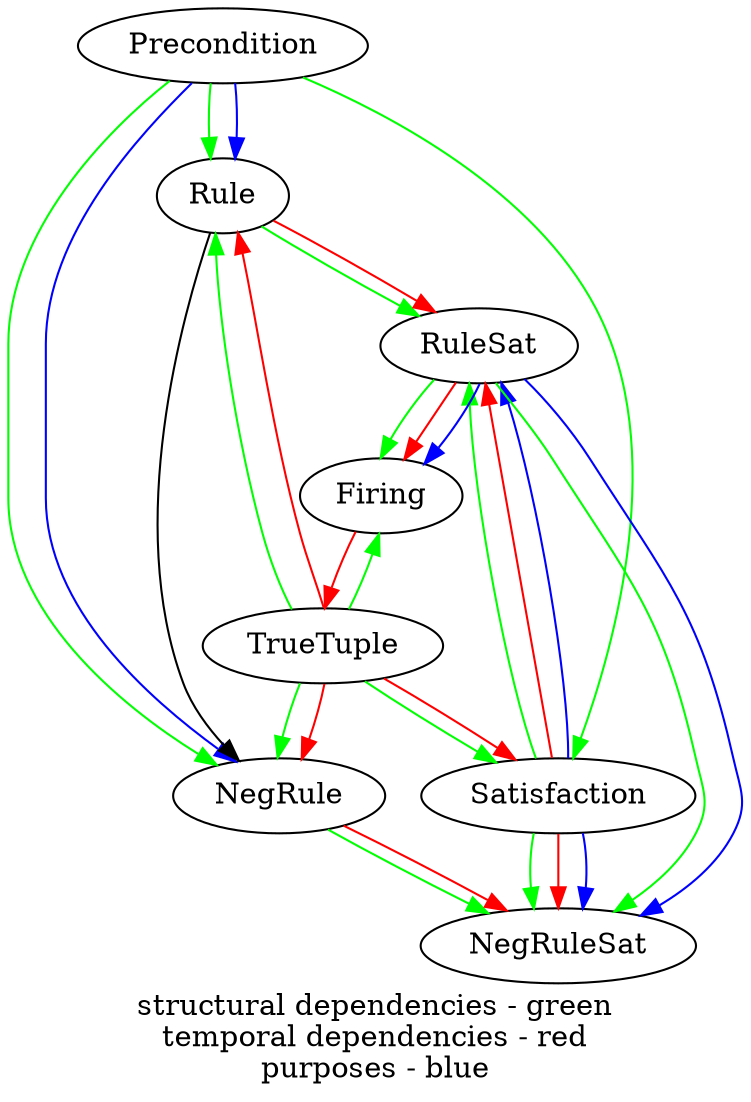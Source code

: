 digraph components { // red green blue
	graph [label= "structural dependencies - green\ntemporal dependencies - red\npurposes - blue"]; // red green blue
// structural dependencies (one -> many ) relationships

	Precondition ->	Rule [color=green];
	Precondition -> NegRule [color=green];
	Precondition -> Satisfaction [color=green];
	Satisfaction -> RuleSat [color=green];
	Satisfaction -> NegRuleSat [color=green];
	Rule -> RuleSat [color=green];
	Rule -> NegRule
	NegRule -> NegRuleSat [color=green];
	RuleSat -> NegRuleSat [color=green];
	RuleSat -> Firing [color=green];
	TrueTuple -> Satisfaction [color=green];
	TrueTuple -> Firing [color=green];
	TrueTuple -> Rule [color=green];
	TrueTuple -> NegRule [color=green];

	
// Temporal Dependencies

	TrueTuple -> Rule[color=red];
	TrueTuple -> NegRule [color=red];
	TrueTuple -> Satisfaction [color=red];
	Satisfaction -> RuleSat[color=red];
	Satisfaction -> NegRuleSat [color=red];
	Rule -> RuleSat [color=red];
	NegRule -> NegRuleSat [color=red];
	RuleSat -> Firing [color=red];
	Firing -> TrueTuple [color=red];


// Purposes 

	Precondition -> Rule [color=blue];
	Precondition -> NegRule [color=blue];
	Satisfaction -> RuleSat [color=blue];
	Satisfaction -> NegRuleSat [color=blue];
	RuleSat -> Firing [color=blue];
	RuleSat -> NegRuleSat [color=blue];

} // red green blue
	